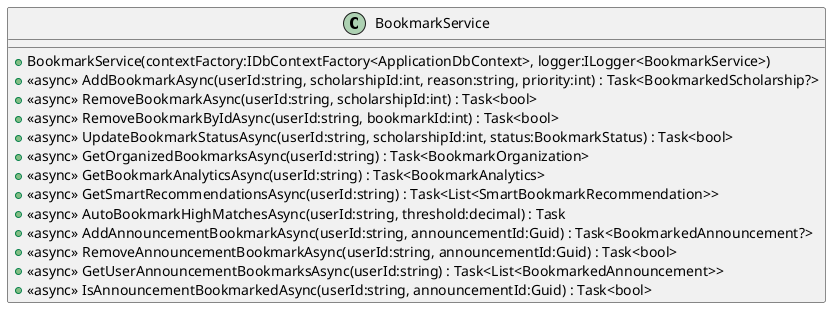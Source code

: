 @startuml
class BookmarkService {
    + BookmarkService(contextFactory:IDbContextFactory<ApplicationDbContext>, logger:ILogger<BookmarkService>)
    + <<async>> AddBookmarkAsync(userId:string, scholarshipId:int, reason:string, priority:int) : Task<BookmarkedScholarship?>
    + <<async>> RemoveBookmarkAsync(userId:string, scholarshipId:int) : Task<bool>
    + <<async>> RemoveBookmarkByIdAsync(userId:string, bookmarkId:int) : Task<bool>
    + <<async>> UpdateBookmarkStatusAsync(userId:string, scholarshipId:int, status:BookmarkStatus) : Task<bool>
    + <<async>> GetOrganizedBookmarksAsync(userId:string) : Task<BookmarkOrganization>
    + <<async>> GetBookmarkAnalyticsAsync(userId:string) : Task<BookmarkAnalytics>
    + <<async>> GetSmartRecommendationsAsync(userId:string) : Task<List<SmartBookmarkRecommendation>>
    + <<async>> AutoBookmarkHighMatchesAsync(userId:string, threshold:decimal) : Task
    + <<async>> AddAnnouncementBookmarkAsync(userId:string, announcementId:Guid) : Task<BookmarkedAnnouncement?>
    + <<async>> RemoveAnnouncementBookmarkAsync(userId:string, announcementId:Guid) : Task<bool>
    + <<async>> GetUserAnnouncementBookmarksAsync(userId:string) : Task<List<BookmarkedAnnouncement>>
    + <<async>> IsAnnouncementBookmarkedAsync(userId:string, announcementId:Guid) : Task<bool>
}
@enduml
